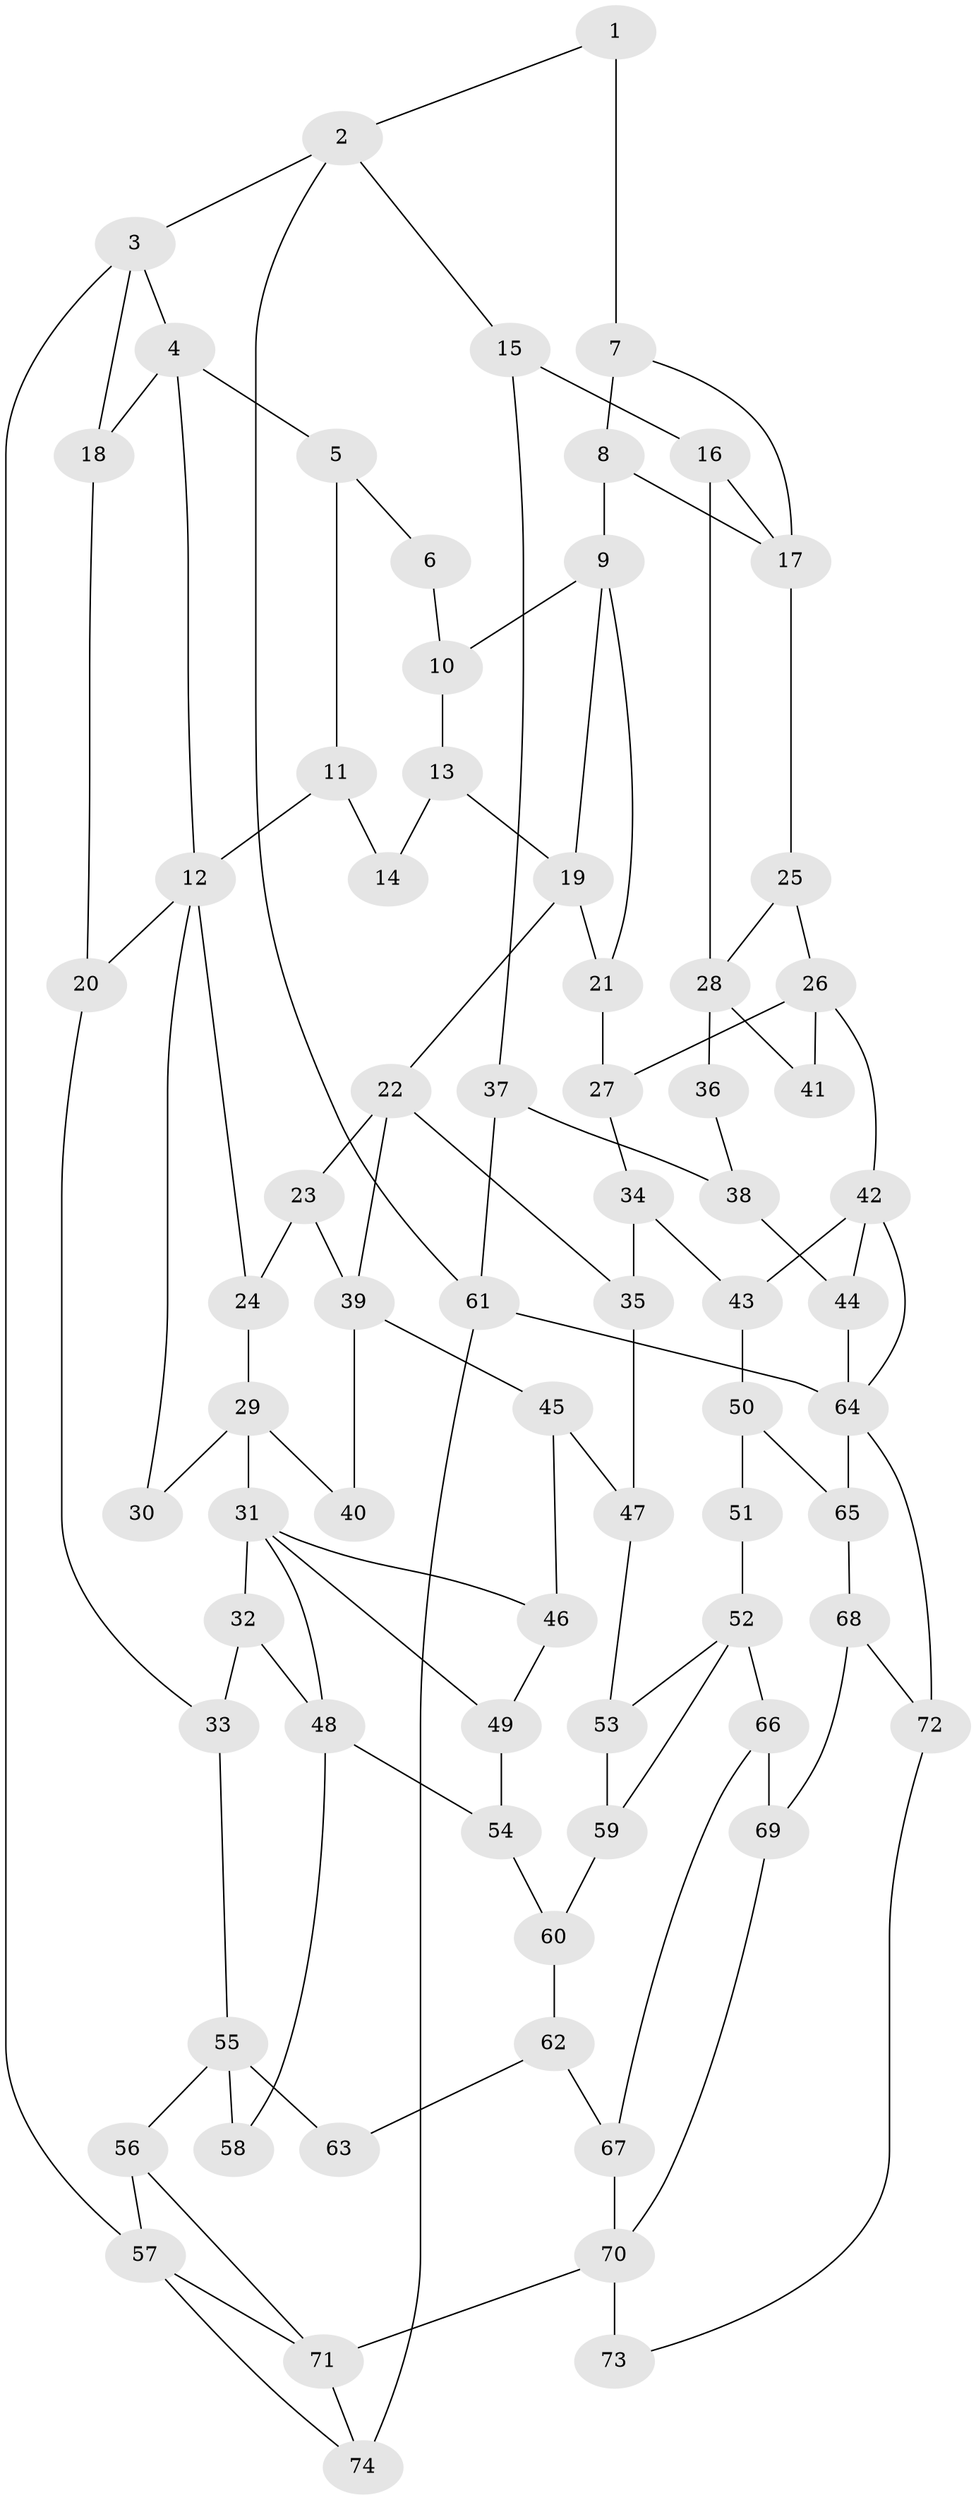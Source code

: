 // original degree distribution, {3: 0.013605442176870748, 5: 0.54421768707483, 6: 0.2108843537414966, 4: 0.23129251700680273}
// Generated by graph-tools (version 1.1) at 2025/38/03/09/25 02:38:53]
// undirected, 74 vertices, 118 edges
graph export_dot {
graph [start="1"]
  node [color=gray90,style=filled];
  1;
  2;
  3;
  4;
  5;
  6;
  7;
  8;
  9;
  10;
  11;
  12;
  13;
  14;
  15;
  16;
  17;
  18;
  19;
  20;
  21;
  22;
  23;
  24;
  25;
  26;
  27;
  28;
  29;
  30;
  31;
  32;
  33;
  34;
  35;
  36;
  37;
  38;
  39;
  40;
  41;
  42;
  43;
  44;
  45;
  46;
  47;
  48;
  49;
  50;
  51;
  52;
  53;
  54;
  55;
  56;
  57;
  58;
  59;
  60;
  61;
  62;
  63;
  64;
  65;
  66;
  67;
  68;
  69;
  70;
  71;
  72;
  73;
  74;
  1 -- 2 [weight=1.0];
  1 -- 7 [weight=2.0];
  2 -- 3 [weight=1.0];
  2 -- 15 [weight=1.0];
  2 -- 61 [weight=1.0];
  3 -- 4 [weight=1.0];
  3 -- 18 [weight=1.0];
  3 -- 57 [weight=1.0];
  4 -- 5 [weight=1.0];
  4 -- 12 [weight=1.0];
  4 -- 18 [weight=1.0];
  5 -- 6 [weight=1.0];
  5 -- 11 [weight=2.0];
  6 -- 10 [weight=1.0];
  7 -- 8 [weight=2.0];
  7 -- 17 [weight=2.0];
  8 -- 9 [weight=2.0];
  8 -- 17 [weight=1.0];
  9 -- 10 [weight=1.0];
  9 -- 19 [weight=1.0];
  9 -- 21 [weight=1.0];
  10 -- 13 [weight=1.0];
  11 -- 12 [weight=2.0];
  11 -- 14 [weight=2.0];
  12 -- 20 [weight=1.0];
  12 -- 24 [weight=1.0];
  12 -- 30 [weight=1.0];
  13 -- 14 [weight=2.0];
  13 -- 19 [weight=2.0];
  15 -- 16 [weight=1.0];
  15 -- 37 [weight=1.0];
  16 -- 17 [weight=1.0];
  16 -- 28 [weight=1.0];
  17 -- 25 [weight=1.0];
  18 -- 20 [weight=1.0];
  19 -- 21 [weight=1.0];
  19 -- 22 [weight=2.0];
  20 -- 33 [weight=1.0];
  21 -- 27 [weight=1.0];
  22 -- 23 [weight=1.0];
  22 -- 35 [weight=1.0];
  22 -- 39 [weight=1.0];
  23 -- 24 [weight=1.0];
  23 -- 39 [weight=2.0];
  24 -- 29 [weight=1.0];
  25 -- 26 [weight=1.0];
  25 -- 28 [weight=1.0];
  26 -- 27 [weight=1.0];
  26 -- 41 [weight=1.0];
  26 -- 42 [weight=2.0];
  27 -- 34 [weight=1.0];
  28 -- 36 [weight=2.0];
  28 -- 41 [weight=2.0];
  29 -- 30 [weight=2.0];
  29 -- 31 [weight=2.0];
  29 -- 40 [weight=1.0];
  31 -- 32 [weight=1.0];
  31 -- 46 [weight=1.0];
  31 -- 48 [weight=1.0];
  31 -- 49 [weight=1.0];
  32 -- 33 [weight=1.0];
  32 -- 48 [weight=1.0];
  33 -- 55 [weight=1.0];
  34 -- 35 [weight=1.0];
  34 -- 43 [weight=1.0];
  35 -- 47 [weight=1.0];
  36 -- 38 [weight=1.0];
  37 -- 38 [weight=1.0];
  37 -- 61 [weight=1.0];
  38 -- 44 [weight=1.0];
  39 -- 40 [weight=2.0];
  39 -- 45 [weight=1.0];
  42 -- 43 [weight=1.0];
  42 -- 44 [weight=2.0];
  42 -- 64 [weight=1.0];
  43 -- 50 [weight=1.0];
  44 -- 64 [weight=1.0];
  45 -- 46 [weight=1.0];
  45 -- 47 [weight=1.0];
  46 -- 49 [weight=1.0];
  47 -- 53 [weight=1.0];
  48 -- 54 [weight=2.0];
  48 -- 58 [weight=2.0];
  49 -- 54 [weight=1.0];
  50 -- 51 [weight=1.0];
  50 -- 65 [weight=1.0];
  51 -- 52 [weight=2.0];
  52 -- 53 [weight=1.0];
  52 -- 59 [weight=1.0];
  52 -- 66 [weight=2.0];
  53 -- 59 [weight=1.0];
  54 -- 60 [weight=1.0];
  55 -- 56 [weight=2.0];
  55 -- 58 [weight=1.0];
  55 -- 63 [weight=2.0];
  56 -- 57 [weight=1.0];
  56 -- 71 [weight=2.0];
  57 -- 71 [weight=1.0];
  57 -- 74 [weight=1.0];
  59 -- 60 [weight=1.0];
  60 -- 62 [weight=1.0];
  61 -- 64 [weight=2.0];
  61 -- 74 [weight=2.0];
  62 -- 63 [weight=1.0];
  62 -- 67 [weight=1.0];
  64 -- 65 [weight=1.0];
  64 -- 72 [weight=1.0];
  65 -- 68 [weight=1.0];
  66 -- 67 [weight=1.0];
  66 -- 69 [weight=2.0];
  67 -- 70 [weight=1.0];
  68 -- 69 [weight=1.0];
  68 -- 72 [weight=1.0];
  69 -- 70 [weight=1.0];
  70 -- 71 [weight=2.0];
  70 -- 73 [weight=2.0];
  71 -- 74 [weight=1.0];
  72 -- 73 [weight=1.0];
}
